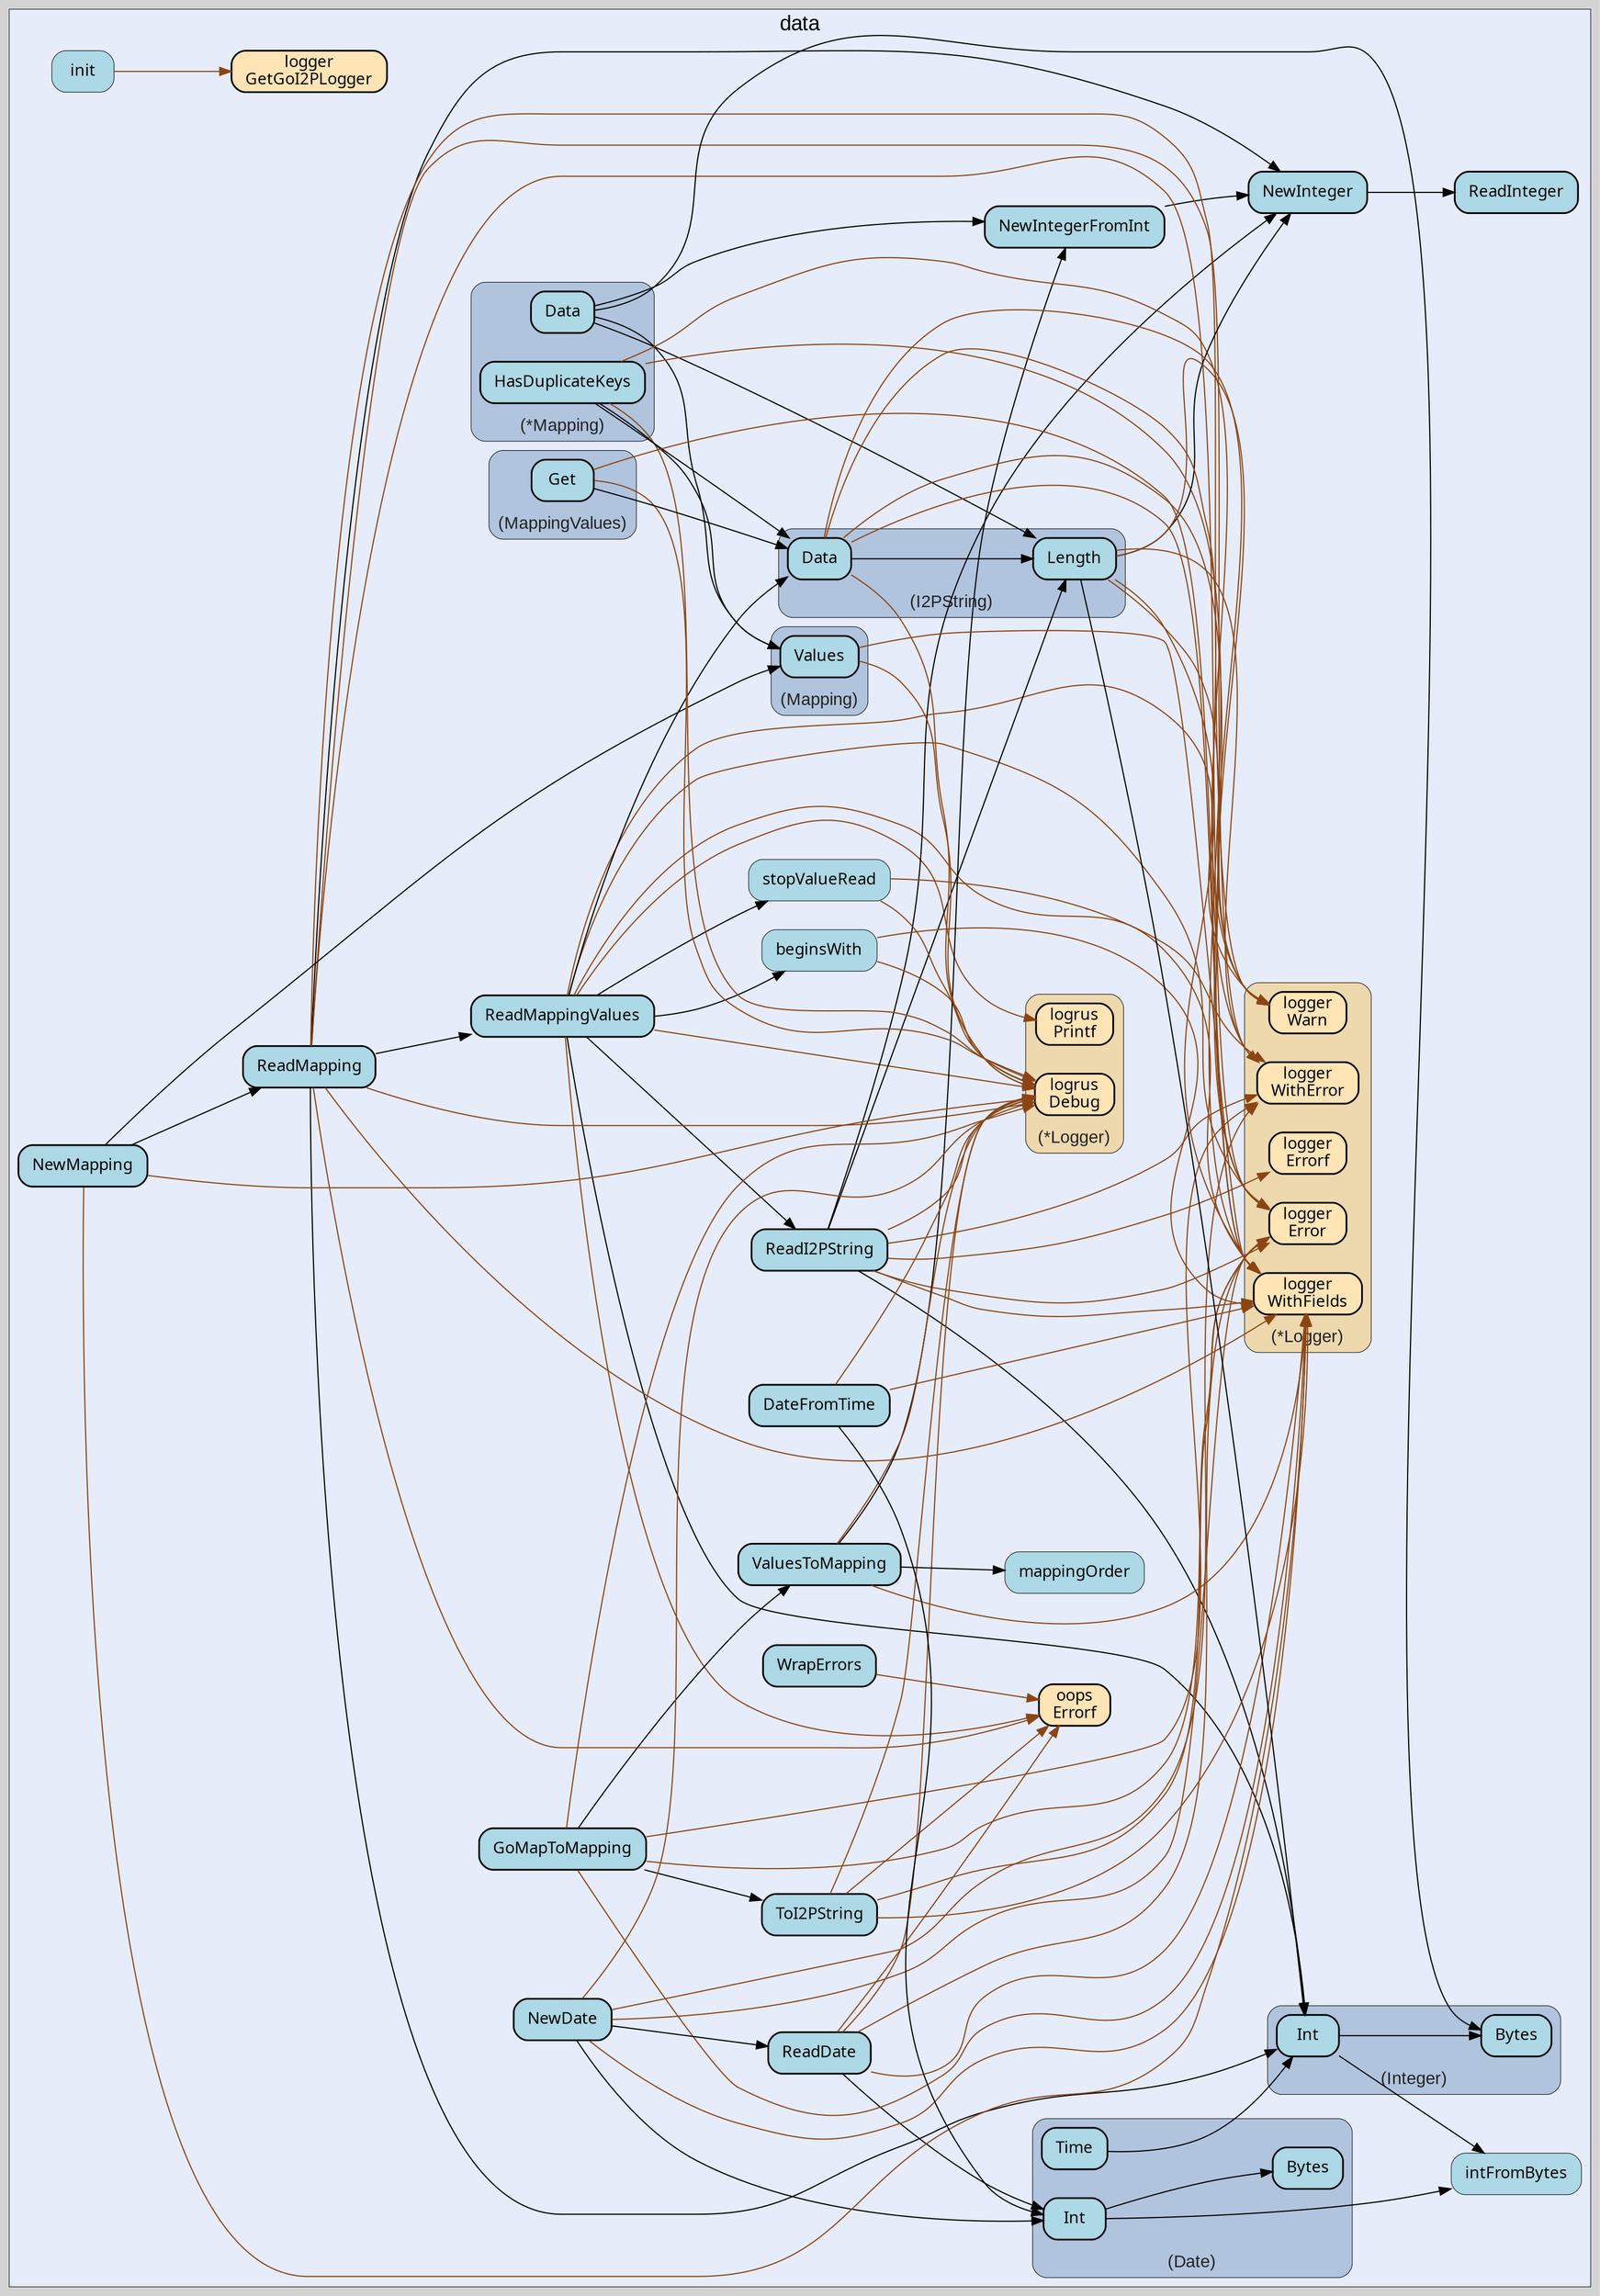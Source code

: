 digraph gocallvis {
    label="";
    labeljust="l";
    fontname="Arial";
    fontsize="14";
    rankdir="LR";
    bgcolor="lightgray";
    style="solid";
    penwidth="0.5";
    pad="0.0";
    nodesep="0.35";

    node [shape="box" style="filled,rounded" fillcolor="honeydew" fontname="Verdana" penwidth="1.0" margin="0.16,0.0"];
    edge [minlen="2"]

    subgraph "cluster_focus" {
        bgcolor="#e6ecfa";
label="data";
labelloc="t";
labeljust="c";
fontsize="18";
        
        "github.com/go-i2p/common/data.NewInteger" [ tooltip="github.com/go-i2p/common/data.NewInteger | defined in integer.go:61\nat integer.go:62: calling [github.com/go-i2p/common/data.ReadInteger]" fillcolor="lightblue" label="NewInteger" penwidth="1.5" ]
        "github.com/go-i2p/common/data.ReadInteger" [ fillcolor="lightblue" label="ReadInteger" penwidth="1.5" tooltip="github.com/go-i2p/common/data.ReadInteger | defined in integer.go:51" ]
        "github.com/go-i2p/common/data.intFromBytes" [ fillcolor="lightblue" label="intFromBytes" penwidth="0.5" tooltip="github.com/go-i2p/common/data.intFromBytes | defined in integer.go:38" ]
        "github.com/go-i2p/common/data.ReadMappingValues" [ label="ReadMappingValues" penwidth="1.5" tooltip="github.com/go-i2p/common/data.ReadMappingValues | defined in mapping_values.go:79\nat mapping_values.go:85: calling [(github.com/go-i2p/common/data.Integer).Int]\nat mapping_values.go:97: calling [(github.com/go-i2p/common/data.Integer).Int]\nat mapping_values.go:92: calling [(*github.com/go-i2p/logger.Logger).Error]\nat mapping_values.go:159: calling [(*github.com/go-i2p/logger.Logger).Error]\nat mapping_values.go:105: calling [(*github.com/go-i2p/logger.Logger).Warn]\nat mapping_values.go:113: calling [(*github.com/go-i2p/logger.Logger).Warn]\nat mapping_values.go:135: calling [(*github.com/go-i2p/logger.Logger).Warn]\nat mapping_values.go:173: calling [(*github.com/go-i2p/logger.Logger).Warn]\nat mapping_values.go:199: calling [(*github.com/go-i2p/logger.Logger).Warn]\nat mapping_values.go:168: calling [github.com/go-i2p/common/data.beginsWith]\nat mapping_values.go:194: calling [github.com/go-i2p/common/data.beginsWith]\nat mapping_values.go:141: calling [github.com/go-i2p/common/data.stopValueRead]\nat mapping_values.go:185: calling [github.com/go-i2p/common/data.stopValueRead]\nat mapping_values.go:139: calling [github.com/go-i2p/common/data.ReadI2PString]\nat mapping_values.go:183: calling [github.com/go-i2p/common/data.ReadI2PString]\nat mapping_values.go:160: calling [(*github.com/sirupsen/logrus.Logger).Printf]\nat mapping_values.go:175: calling [(*github.com/sirupsen/logrus.Logger).Printf]\nat mapping_values.go:83: calling [(*github.com/go-i2p/logger.Logger).WithFields]\nat mapping_values.go:89: calling [(*github.com/go-i2p/logger.Logger).WithFields]\nat mapping_values.go:100: calling [(*github.com/go-i2p/logger.Logger).WithFields]\nat mapping_values.go:108: calling [(*github.com/go-i2p/logger.Logger).WithFields]\nat mapping_values.go:217: calling [(*github.com/go-i2p/logger.Logger).WithFields]\nat mapping_values.go:132: calling [(*github.com/go-i2p/logger.Logger).WithFields]\nat mapping_values.go:155: calling [(*github.com/go-i2p/logger.Logger).WithFields]\nat mapping_values.go:169: calling [(*github.com/go-i2p/logger.Logger).WithFields]\nat mapping_values.go:195: calling [(*github.com/go-i2p/logger.Logger).WithFields]\nat mapping_values.go:86: calling [(*github.com/sirupsen/logrus.Logger).Debug]\nat mapping_values.go:221: calling [(*github.com/sirupsen/logrus.Logger).Debug]\nat mapping_values.go:93: calling [github.com/samber/oops.Errorf]\nat mapping_values.go:106: calling [github.com/samber/oops.Errorf]\nat mapping_values.go:114: calling [github.com/samber/oops.Errorf]\nat mapping_values.go:161: calling [github.com/samber/oops.Errorf]\nat mapping_values.go:174: calling [github.com/samber/oops.Errorf]\nat mapping_values.go:200: calling [github.com/samber/oops.Errorf]\nat mapping_values.go:151: calling [(github.com/go-i2p/common/data.I2PString).Data]" fillcolor="lightblue" ]
        "github.com/samber/oops.Errorf" [ tooltip="github.com/samber/oops.Errorf | defined in oops.go:34" fillcolor="moccasin" label="oops\nErrorf" penwidth="1.5" ]
        "github.com/go-i2p/common/data.ReadI2PString" [ fillcolor="lightblue" label="ReadI2PString" penwidth="1.5" tooltip="github.com/go-i2p/common/data.ReadI2PString | defined in string.go:146\nat string.go:160: calling [(github.com/go-i2p/common/data.Integer).Int]\nat string.go:162: calling [(*github.com/go-i2p/logger.Logger).Errorf]\nat string.go:154: calling [(*github.com/sirupsen/logrus.Logger).Debug]\nat string.go:181: calling [(*github.com/sirupsen/logrus.Logger).Debug]\nat string.go:149: calling [(*github.com/go-i2p/logger.Logger).WithError]\nat string.go:157: calling [(*github.com/go-i2p/logger.Logger).WithError]\nat string.go:164: calling [(*github.com/go-i2p/logger.Logger).WithError]\nat string.go:149: calling [(*github.com/go-i2p/logger.Logger).Error]\nat string.go:157: calling [(*github.com/go-i2p/logger.Logger).Error]\nat string.go:164: calling [(*github.com/go-i2p/logger.Logger).Error]\nat string.go:175: calling [(*github.com/go-i2p/logger.Logger).Error]\nat string.go:155: calling [github.com/go-i2p/common/data.NewInteger]\nat string.go:152: calling [(*github.com/go-i2p/logger.Logger).WithFields]\nat string.go:172: calling [(*github.com/go-i2p/logger.Logger).WithFields]\nat string.go:178: calling [(*github.com/go-i2p/logger.Logger).WithFields]\nat string.go:169: calling [(github.com/go-i2p/common/data.I2PString).Length]" ]
        "github.com/go-i2p/common/data.stopValueRead" [ fillcolor="lightblue" label="stopValueRead" penwidth="0.5" tooltip="github.com/go-i2p/common/data.stopValueRead | defined in mapping.go:131\nat mapping.go:134: calling [(*github.com/sirupsen/logrus.Logger).Debug]\nat mapping.go:134: calling [(*github.com/go-i2p/logger.Logger).WithError]" ]
        "github.com/go-i2p/common/data.beginsWith" [ fillcolor="lightblue" label="beginsWith" penwidth="0.5" tooltip="github.com/go-i2p/common/data.beginsWith | defined in mapping.go:140\nat mapping.go:146: calling [(*github.com/go-i2p/logger.Logger).WithFields]\nat mapping.go:150: calling [(*github.com/sirupsen/logrus.Logger).Debug]" ]
        "github.com/go-i2p/common/data.ReadDate" [ fillcolor="lightblue" label="ReadDate" penwidth="1.5" tooltip="github.com/go-i2p/common/data.ReadDate | defined in date.go:55\nat date.go:59: calling [(*github.com/go-i2p/logger.Logger).Error]\nat date.go:68: calling [(*github.com/sirupsen/logrus.Logger).Debug]\nat date.go:66: calling [(github.com/go-i2p/common/data.Date).Int]\nat date.go:57: calling [(*github.com/go-i2p/logger.Logger).WithFields]\nat date.go:65: calling [(*github.com/go-i2p/logger.Logger).WithFields]\nat date.go:60: calling [github.com/samber/oops.Errorf]" ]
        "github.com/go-i2p/common/data.ToI2PString" [ tooltip="github.com/go-i2p/common/data.ToI2PString | defined in string.go:114\nat string.go:126: calling [github.com/samber/oops.Errorf]\nat string.go:117: calling [(*github.com/sirupsen/logrus.Logger).Debug]\nat string.go:134: calling [(*github.com/sirupsen/logrus.Logger).Debug]\nat string.go:125: calling [(*github.com/go-i2p/logger.Logger).Error]\nat string.go:115: calling [(*github.com/go-i2p/logger.Logger).WithFields]\nat string.go:120: calling [(*github.com/go-i2p/logger.Logger).WithFields]\nat string.go:132: calling [(*github.com/go-i2p/logger.Logger).WithFields]" fillcolor="lightblue" label="ToI2PString" penwidth="1.5" ]
        "github.com/go-i2p/common/data.NewIntegerFromInt" [ fillcolor="lightblue" label="NewIntegerFromInt" penwidth="1.5" tooltip="github.com/go-i2p/common/data.NewIntegerFromInt | defined in integer.go:68\nat integer.go:75: calling [github.com/go-i2p/common/data.NewInteger]" ]
        "github.com/go-i2p/common/data.ReadMapping" [ fillcolor="lightblue" label="ReadMapping" penwidth="1.5" tooltip="github.com/go-i2p/common/data.ReadMapping | defined in mapping.go:157\nat mapping.go:172: calling [(*github.com/go-i2p/logger.Logger).WithError]\nat mapping.go:172: calling [(*github.com/go-i2p/logger.Logger).Error]\nat mapping.go:218: calling [(*github.com/go-i2p/logger.Logger).Error]\nat mapping.go:165: calling [(*github.com/go-i2p/logger.Logger).Warn]\nat mapping.go:177: calling [(*github.com/go-i2p/logger.Logger).Warn]\nat mapping.go:185: calling [(*github.com/go-i2p/logger.Logger).Warn]\nat mapping.go:210: calling [(*github.com/go-i2p/logger.Logger).Warn]\nat mapping.go:166: calling [github.com/samber/oops.Errorf]\nat mapping.go:186: calling [github.com/samber/oops.Errorf]\nat mapping.go:211: calling [github.com/samber/oops.Errorf]\nat mapping.go:219: calling [github.com/samber/oops.Errorf]\nat mapping.go:176: calling [(github.com/go-i2p/common/data.Integer).Int]\nat mapping.go:181: calling [(github.com/go-i2p/common/data.Integer).Int]\nat mapping.go:183: calling [(github.com/go-i2p/common/data.Integer).Int]\nat mapping.go:200: calling [(github.com/go-i2p/common/data.Integer).Int]\nat mapping.go:201: calling [(github.com/go-i2p/common/data.Integer).Int]\nat mapping.go:216: calling [(github.com/go-i2p/common/data.Integer).Int]\nat mapping.go:235: calling [(github.com/go-i2p/common/data.Integer).Int]\nat mapping.go:193: calling [github.com/go-i2p/common/data.ReadMappingValues]\nat mapping.go:203: calling [github.com/go-i2p/common/data.ReadMappingValues]\nat mapping.go:158: calling [(*github.com/go-i2p/logger.Logger).WithFields]\nat mapping.go:162: calling [(*github.com/go-i2p/logger.Logger).WithFields]\nat mapping.go:182: calling [(*github.com/go-i2p/logger.Logger).WithFields]\nat mapping.go:207: calling [(*github.com/go-i2p/logger.Logger).WithFields]\nat mapping.go:215: calling [(*github.com/go-i2p/logger.Logger).WithFields]\nat mapping.go:234: calling [(*github.com/go-i2p/logger.Logger).WithFields]\nat mapping.go:160: calling [(*github.com/sirupsen/logrus.Logger).Debug]\nat mapping.go:239: calling [(*github.com/sirupsen/logrus.Logger).Debug]\nat mapping.go:170: calling [github.com/go-i2p/common/data.NewInteger]" ]
        "github.com/go-i2p/common/data.GoMapToMapping" [ fillcolor="lightblue" label="GoMapToMapping" penwidth="1.5" tooltip="github.com/go-i2p/common/data.GoMapToMapping | defined in mapping.go:99\nat mapping.go:100: calling [(*github.com/go-i2p/logger.Logger).WithFields]\nat mapping.go:123: calling [(*github.com/go-i2p/logger.Logger).WithFields]\nat mapping.go:107: calling [(*github.com/go-i2p/logger.Logger).Error]\nat mapping.go:113: calling [(*github.com/go-i2p/logger.Logger).Error]\nat mapping.go:122: calling [github.com/go-i2p/common/data.ValuesToMapping]\nat mapping.go:102: calling [(*github.com/sirupsen/logrus.Logger).Debug]\nat mapping.go:125: calling [(*github.com/sirupsen/logrus.Logger).Debug]\nat mapping.go:107: calling [(*github.com/go-i2p/logger.Logger).WithError]\nat mapping.go:113: calling [(*github.com/go-i2p/logger.Logger).WithError]\nat mapping.go:105: calling [github.com/go-i2p/common/data.ToI2PString]\nat mapping.go:111: calling [github.com/go-i2p/common/data.ToI2PString]" ]
        "github.com/go-i2p/common/data.ValuesToMapping" [ fillcolor="lightblue" label="ValuesToMapping" penwidth="1.5" tooltip="github.com/go-i2p/common/data.ValuesToMapping | defined in mapping_values.go:36\nat mapping_values.go:42: calling [(*github.com/go-i2p/logger.Logger).WithFields]\nat mapping_values.go:52: calling [(*github.com/go-i2p/logger.Logger).WithFields]\nat mapping_values.go:44: calling [(*github.com/sirupsen/logrus.Logger).Debug]\nat mapping_values.go:54: calling [(*github.com/sirupsen/logrus.Logger).Debug]\nat mapping_values.go:56: calling [github.com/go-i2p/common/data.NewIntegerFromInt]\nat mapping_values.go:37: calling [github.com/go-i2p/common/data.mappingOrder]" ]
        "github.com/go-i2p/common/data.mappingOrder" [ fillcolor="lightblue" label="mappingOrder" penwidth="0.5" tooltip="github.com/go-i2p/common/data.mappingOrder | defined in mapping_values.go:67" ]
        "github.com/go-i2p/common/data.NewDate" [ fillcolor="lightblue" label="NewDate" penwidth="1.5" tooltip="github.com/go-i2p/common/data.NewDate | defined in date.go:74\nat date.go:77: calling [(*github.com/go-i2p/logger.Logger).Error]\nat date.go:83: calling [(github.com/go-i2p/common/data.Date).Int]\nat date.go:82: calling [(*github.com/go-i2p/logger.Logger).WithFields]\nat date.go:85: calling [(*github.com/sirupsen/logrus.Logger).Debug]\nat date.go:77: calling [(*github.com/go-i2p/logger.Logger).WithError]\nat date.go:75: calling [github.com/go-i2p/common/data.ReadDate]" ]
        "github.com/go-i2p/common/data.init" [ fillcolor="lightblue" label="init" penwidth="0.5" tooltip="github.com/go-i2p/common/data.init | defined in .:0\nat date.go:12: calling [github.com/go-i2p/logger.GetGoI2PLogger]" ]
        "github.com/go-i2p/logger.GetGoI2PLogger" [ tooltip="github.com/go-i2p/logger.GetGoI2PLogger | defined in log.go:120" fillcolor="moccasin" label="logger\nGetGoI2PLogger" penwidth="1.5" ]
        "github.com/go-i2p/common/data.WrapErrors" [ penwidth="1.5" tooltip="github.com/go-i2p/common/data.WrapErrors | defined in errors.go:18\nat errors.go:21: calling [github.com/samber/oops.Errorf]" fillcolor="lightblue" label="WrapErrors" ]
        "github.com/go-i2p/common/data.NewMapping" [ fillcolor="lightblue" label="NewMapping" penwidth="1.5" tooltip="github.com/go-i2p/common/data.NewMapping | defined in mapping.go:246\nat mapping.go:249: calling [(*github.com/sirupsen/logrus.Logger).Debug]\nat mapping.go:258: calling [(*github.com/sirupsen/logrus.Logger).Debug]\nat mapping.go:251: calling [github.com/go-i2p/common/data.ReadMapping]\nat mapping.go:247: calling [(*github.com/go-i2p/logger.Logger).WithFields]\nat mapping.go:254: calling [(*github.com/go-i2p/logger.Logger).WithFields]\nat mapping.go:255: calling [(github.com/go-i2p/common/data.Mapping).Values]" ]
        "github.com/go-i2p/common/data.DateFromTime" [ fillcolor="lightblue" label="DateFromTime" penwidth="1.5" tooltip="github.com/go-i2p/common/data.DateFromTime | defined in date.go:90\nat date.go:103: calling [(*github.com/go-i2p/logger.Logger).WithFields]\nat date.go:104: calling [(github.com/go-i2p/common/data.Date).Int]\nat date.go:106: calling [(*github.com/sirupsen/logrus.Logger).Debug]" ]
        
        subgraph "cluster_*github.com/go-i2p/common/data.Mapping" {
        fillcolor="lightsteelblue";
tooltip="type: *github.com/go-i2p/common/data.Mapping";
penwidth="0.5";
fontsize="15";
labelloc="b";
style="rounded,filled";
label="(*Mapping)";
fontcolor="#222222";
        
        "(*github.com/go-i2p/common/data.Mapping).Data" [ fillcolor="lightblue" label="Data" penwidth="1.5" tooltip="(*github.com/go-i2p/common/data.Mapping).Data | defined in mapping.go:60\nat mapping.go:65: calling [github.com/go-i2p/common/data.NewIntegerFromInt]\nat mapping.go:70: calling [github.com/go-i2p/common/data.NewIntegerFromInt]\nat mapping.go:64: calling [(github.com/go-i2p/common/data.I2PString).Length]\nat mapping.go:69: calling [(github.com/go-i2p/common/data.I2PString).Length]\nat mapping.go:63: calling [(github.com/go-i2p/common/data.Mapping).Values]\nat mapping.go:62: calling [(github.com/go-i2p/common/data.Integer).Bytes]\nat mapping.go:66: calling [(github.com/go-i2p/common/data.Integer).Bytes]\nat mapping.go:71: calling [(github.com/go-i2p/common/data.Integer).Bytes]" ]
        "(*github.com/go-i2p/common/data.Mapping).HasDuplicateKeys" [ fillcolor="lightblue" label="HasDuplicateKeys" penwidth="1.5" tooltip="(*github.com/go-i2p/common/data.Mapping).HasDuplicateKeys | defined in mapping.go:79\nat mapping.go:84: calling [(github.com/go-i2p/common/data.I2PString).Data]\nat mapping.go:86: calling [(*github.com/go-i2p/logger.Logger).WithFields]\nat mapping.go:80: calling [(*github.com/sirupsen/logrus.Logger).Debug]\nat mapping.go:94: calling [(*github.com/sirupsen/logrus.Logger).Debug]\nat mapping.go:88: calling [(*github.com/go-i2p/logger.Logger).Warn]\nat mapping.go:82: calling [(github.com/go-i2p/common/data.Mapping).Values]" ]
        
    }

        subgraph "cluster_*github.com/go-i2p/logger.Logger" {
        labelloc="b";
style="rounded,filled";
fillcolor="wheat2";
label="(*Logger)";
tooltip="type: *github.com/go-i2p/logger.Logger";
penwidth="0.5";
fontsize="15";
fontcolor="#222222";
        
        "(*github.com/go-i2p/logger.Logger).WithFields" [ fillcolor="moccasin" label="logger\nWithFields" penwidth="1.5" tooltip="(*github.com/go-i2p/logger.Logger).WithFields | defined in log.go:60" ]
        "(*github.com/go-i2p/logger.Logger).Error" [ tooltip="(*github.com/go-i2p/logger.Logger).Error | defined in log.go:42" fillcolor="moccasin" label="logger\nError" penwidth="1.5" ]
        "(*github.com/go-i2p/logger.Logger).WithError" [ fillcolor="moccasin" label="logger\nWithError" penwidth="1.5" tooltip="(*github.com/go-i2p/logger.Logger).WithError | defined in log.go:66" ]
        "(*github.com/go-i2p/logger.Logger).Warn" [ label="logger\nWarn" penwidth="1.5" tooltip="(*github.com/go-i2p/logger.Logger).Warn | defined in log.go:30" fillcolor="moccasin" ]
        "(*github.com/go-i2p/logger.Logger).Errorf" [ fillcolor="moccasin" label="logger\nErrorf" penwidth="1.5" tooltip="(*github.com/go-i2p/logger.Logger).Errorf | defined in log.go:48" ]
        
    }

        subgraph "cluster_*github.com/sirupsen/logrus.Logger" {
        fontsize="15";
fontcolor="#222222";
labelloc="b";
style="rounded,filled";
fillcolor="wheat2";
label="(*Logger)";
tooltip="type: *github.com/sirupsen/logrus.Logger";
penwidth="0.5";
        
        "(*github.com/sirupsen/logrus.Logger).Debug" [ fillcolor="moccasin" label="logrus\nDebug" penwidth="1.5" tooltip="(*github.com/sirupsen/logrus.Logger).Debug | defined in logger.go:221" ]
        "(*github.com/sirupsen/logrus.Logger).Printf" [ label="logrus\nPrintf" penwidth="1.5" tooltip="(*github.com/sirupsen/logrus.Logger).Printf | defined in logger.go:171" fillcolor="moccasin" ]
        
    }

        subgraph "cluster_github.com/go-i2p/common/data.Date" {
        fontcolor="#222222";
labelloc="b";
style="rounded,filled";
fillcolor="lightsteelblue";
label="(Date)";
tooltip="type: github.com/go-i2p/common/data.Date";
fontsize="15";
penwidth="0.5";
        
        "(github.com/go-i2p/common/data.Date).Int" [ fillcolor="lightblue" label="Int" penwidth="1.5" tooltip="(github.com/go-i2p/common/data.Date).Int | defined in date.go:40\nat date.go:41: calling [(github.com/go-i2p/common/data.Date).Bytes]\nat date.go:41: calling [github.com/go-i2p/common/data.intFromBytes]" ]
        "(github.com/go-i2p/common/data.Date).Bytes" [ fillcolor="lightblue" label="Bytes" penwidth="1.5" tooltip="(github.com/go-i2p/common/data.Date).Bytes | defined in date.go:35" ]
        "(github.com/go-i2p/common/data.Date).Time" [ label="Time" penwidth="1.5" tooltip="(github.com/go-i2p/common/data.Date).Time | defined in date.go:47\nat date.go:49: calling [(github.com/go-i2p/common/data.Integer).Int]" fillcolor="lightblue" ]
        
    }

        subgraph "cluster_github.com/go-i2p/common/data.I2PString" {
        penwidth="0.5";
label="(I2PString)";
fontsize="15";
fontcolor="#222222";
labelloc="b";
style="rounded,filled";
fillcolor="lightsteelblue";
tooltip="type: github.com/go-i2p/common/data.I2PString";
        
        "(github.com/go-i2p/common/data.I2PString).Length" [ fillcolor="lightblue" label="Length" penwidth="1.5" tooltip="(github.com/go-i2p/common/data.I2PString).Length | defined in string.go:31\nat string.go:36: calling [(*github.com/go-i2p/logger.Logger).Error]\nat string.go:42: calling [(*github.com/go-i2p/logger.Logger).Error]\nat string.go:33: calling [(*github.com/go-i2p/logger.Logger).WithFields]\nat string.go:49: calling [(*github.com/go-i2p/logger.Logger).WithFields]\nat string.go:59: calling [(*github.com/go-i2p/logger.Logger).WithFields]\nat string.go:42: calling [(*github.com/go-i2p/logger.Logger).WithError]\nat string.go:40: calling [github.com/go-i2p/common/data.NewInteger]\nat string.go:54: calling [(*github.com/go-i2p/logger.Logger).Warn]\nat string.go:64: calling [(*github.com/go-i2p/logger.Logger).Warn]\nat string.go:43: calling [(github.com/go-i2p/common/data.Integer).Int]\nat string.go:45: calling [(github.com/go-i2p/common/data.Integer).Int]" ]
        "(github.com/go-i2p/common/data.I2PString).Data" [ label="Data" penwidth="1.5" tooltip="(github.com/go-i2p/common/data.I2PString).Data | defined in string.go:73\nat string.go:97: calling [(*github.com/go-i2p/logger.Logger).Error]\nat string.go:106: calling [(*github.com/go-i2p/logger.Logger).WithFields]\nat string.go:78: calling [(*github.com/go-i2p/logger.Logger).WithError]\nat string.go:81: calling [(*github.com/go-i2p/logger.Logger).WithError]\nat string.go:92: calling [(*github.com/go-i2p/logger.Logger).WithError]\nat string.go:97: calling [(*github.com/go-i2p/logger.Logger).WithError]\nat string.go:102: calling [(*github.com/sirupsen/logrus.Logger).Debug]\nat string.go:108: calling [(*github.com/sirupsen/logrus.Logger).Debug]\nat string.go:74: calling [(github.com/go-i2p/common/data.I2PString).Length]\nat string.go:78: calling [(*github.com/go-i2p/logger.Logger).Warn]\nat string.go:81: calling [(*github.com/go-i2p/logger.Logger).Warn]\nat string.go:92: calling [(*github.com/go-i2p/logger.Logger).Warn]" fillcolor="lightblue" ]
        
    }

        subgraph "cluster_github.com/go-i2p/common/data.Integer" {
        penwidth="0.5";
fontsize="15";
style="rounded,filled";
tooltip="type: github.com/go-i2p/common/data.Integer";
fontcolor="#222222";
labelloc="b";
fillcolor="lightsteelblue";
label="(Integer)";
        
        "(github.com/go-i2p/common/data.Integer).Int" [ fillcolor="lightblue" label="Int" penwidth="1.5" tooltip="(github.com/go-i2p/common/data.Integer).Int | defined in integer.go:32\nat integer.go:33: calling [(github.com/go-i2p/common/data.Integer).Bytes]\nat integer.go:33: calling [github.com/go-i2p/common/data.intFromBytes]" ]
        "(github.com/go-i2p/common/data.Integer).Bytes" [ fillcolor="lightblue" label="Bytes" penwidth="1.5" tooltip="(github.com/go-i2p/common/data.Integer).Bytes | defined in integer.go:27" ]
        
    }

        subgraph "cluster_github.com/go-i2p/common/data.Mapping" {
        penwidth="0.5";
fontsize="15";
fontcolor="#222222";
label="(Mapping)";
tooltip="type: github.com/go-i2p/common/data.Mapping";
labelloc="b";
style="rounded,filled";
fillcolor="lightsteelblue";
        
        "(github.com/go-i2p/common/data.Mapping).Values" [ fillcolor="lightblue" label="Values" penwidth="1.5" tooltip="(github.com/go-i2p/common/data.Mapping).Values | defined in mapping.go:48\nat mapping.go:50: calling [(*github.com/sirupsen/logrus.Logger).Debug]\nat mapping.go:55: calling [(*github.com/sirupsen/logrus.Logger).Debug]\nat mapping.go:53: calling [(*github.com/go-i2p/logger.Logger).WithFields]" ]
        
    }

        subgraph "cluster_github.com/go-i2p/common/data.MappingValues" {
        penwidth="0.5";
fontsize="15";
fontcolor="#222222";
labelloc="b";
style="rounded,filled";
fillcolor="lightsteelblue";
label="(MappingValues)";
tooltip="type: github.com/go-i2p/common/data.MappingValues";
        
        "(github.com/go-i2p/common/data.MappingValues).Get" [ fillcolor="lightblue" label="Get" penwidth="1.5" tooltip="(github.com/go-i2p/common/data.MappingValues).Get | defined in mapping_values.go:13\nat mapping_values.go:15: calling [(*github.com/go-i2p/logger.Logger).WithFields]\nat mapping_values.go:28: calling [(*github.com/go-i2p/logger.Logger).WithFields]\nat mapping_values.go:21: calling [(*github.com/go-i2p/logger.Logger).WithFields]\nat mapping_values.go:14: calling [(github.com/go-i2p/common/data.I2PString).Data]\nat mapping_values.go:19: calling [(github.com/go-i2p/common/data.I2PString).Data]\nat mapping_values.go:17: calling [(*github.com/sirupsen/logrus.Logger).Debug]\nat mapping_values.go:30: calling [(*github.com/sirupsen/logrus.Logger).Debug]\nat mapping_values.go:24: calling [(*github.com/sirupsen/logrus.Logger).Debug]" ]
        
    }

    }

    "github.com/go-i2p/common/data.ReadI2PString" -> "(github.com/go-i2p/common/data.Integer).Int" [ tooltip="at string.go:160: calling [(github.com/go-i2p/common/data.Integer).Int]" ]
    "github.com/go-i2p/common/data.ReadDate" -> "(*github.com/go-i2p/logger.Logger).Error" [ color="saddlebrown" tooltip="at date.go:59: calling [(*github.com/go-i2p/logger.Logger).Error]" ]
    "(github.com/go-i2p/common/data.Date).Int" -> "(github.com/go-i2p/common/data.Date).Bytes" [ tooltip="at date.go:41: calling [(github.com/go-i2p/common/data.Date).Bytes]" ]
    "(github.com/go-i2p/common/data.I2PString).Length" -> "(*github.com/go-i2p/logger.Logger).Error" [ color="saddlebrown" tooltip="at string.go:36: calling [(*github.com/go-i2p/logger.Logger).Error]\nat string.go:42: calling [(*github.com/go-i2p/logger.Logger).Error]" ]
    "github.com/go-i2p/common/data.ReadMappingValues" -> "(github.com/go-i2p/common/data.Integer).Int" [ tooltip="at mapping_values.go:85: calling [(github.com/go-i2p/common/data.Integer).Int]\nat mapping_values.go:97: calling [(github.com/go-i2p/common/data.Integer).Int]" ]
    "github.com/go-i2p/common/data.ReadMappingValues" -> "(*github.com/go-i2p/logger.Logger).Error" [ color="saddlebrown" tooltip="at mapping_values.go:92: calling [(*github.com/go-i2p/logger.Logger).Error]\nat mapping_values.go:159: calling [(*github.com/go-i2p/logger.Logger).Error]" ]
    "github.com/go-i2p/common/data.ReadMappingValues" -> "(*github.com/go-i2p/logger.Logger).Warn" [ color="saddlebrown" tooltip="at mapping_values.go:105: calling [(*github.com/go-i2p/logger.Logger).Warn]\nat mapping_values.go:113: calling [(*github.com/go-i2p/logger.Logger).Warn]\nat mapping_values.go:135: calling [(*github.com/go-i2p/logger.Logger).Warn]\nat mapping_values.go:173: calling [(*github.com/go-i2p/logger.Logger).Warn]\nat mapping_values.go:199: calling [(*github.com/go-i2p/logger.Logger).Warn]" ]
    "github.com/go-i2p/common/data.ReadDate" -> "(*github.com/sirupsen/logrus.Logger).Debug" [ tooltip="at date.go:68: calling [(*github.com/sirupsen/logrus.Logger).Debug]" color="saddlebrown" ]
    "(*github.com/go-i2p/common/data.Mapping).Data" -> "github.com/go-i2p/common/data.NewIntegerFromInt" [ tooltip="at mapping.go:65: calling [github.com/go-i2p/common/data.NewIntegerFromInt]\nat mapping.go:70: calling [github.com/go-i2p/common/data.NewIntegerFromInt]" ]
    "github.com/go-i2p/common/data.ReadMapping" -> "(*github.com/go-i2p/logger.Logger).WithError" [ color="saddlebrown" tooltip="at mapping.go:172: calling [(*github.com/go-i2p/logger.Logger).WithError]" ]
    "(*github.com/go-i2p/common/data.Mapping).HasDuplicateKeys" -> "(github.com/go-i2p/common/data.I2PString).Data" [ tooltip="at mapping.go:84: calling [(github.com/go-i2p/common/data.I2PString).Data]" ]
    "github.com/go-i2p/common/data.ReadMappingValues" -> "github.com/go-i2p/common/data.beginsWith" [ tooltip="at mapping_values.go:168: calling [github.com/go-i2p/common/data.beginsWith]\nat mapping_values.go:194: calling [github.com/go-i2p/common/data.beginsWith]" ]
    "(github.com/go-i2p/common/data.MappingValues).Get" -> "(*github.com/go-i2p/logger.Logger).WithFields" [ color="saddlebrown" tooltip="at mapping_values.go:15: calling [(*github.com/go-i2p/logger.Logger).WithFields]\nat mapping_values.go:28: calling [(*github.com/go-i2p/logger.Logger).WithFields]\nat mapping_values.go:21: calling [(*github.com/go-i2p/logger.Logger).WithFields]" ]
    "github.com/go-i2p/common/data.NewIntegerFromInt" -> "github.com/go-i2p/common/data.NewInteger" [ tooltip="at integer.go:75: calling [github.com/go-i2p/common/data.NewInteger]" ]
    "github.com/go-i2p/common/data.GoMapToMapping" -> "(*github.com/go-i2p/logger.Logger).WithFields" [ color="saddlebrown" tooltip="at mapping.go:100: calling [(*github.com/go-i2p/logger.Logger).WithFields]\nat mapping.go:123: calling [(*github.com/go-i2p/logger.Logger).WithFields]" ]
    "github.com/go-i2p/common/data.GoMapToMapping" -> "(*github.com/go-i2p/logger.Logger).Error" [ color="saddlebrown" tooltip="at mapping.go:107: calling [(*github.com/go-i2p/logger.Logger).Error]\nat mapping.go:113: calling [(*github.com/go-i2p/logger.Logger).Error]" ]
    "github.com/go-i2p/common/data.NewMapping" -> "(*github.com/sirupsen/logrus.Logger).Debug" [ color="saddlebrown" tooltip="at mapping.go:249: calling [(*github.com/sirupsen/logrus.Logger).Debug]\nat mapping.go:258: calling [(*github.com/sirupsen/logrus.Logger).Debug]" ]
    "github.com/go-i2p/common/data.ReadMappingValues" -> "github.com/go-i2p/common/data.stopValueRead" [ tooltip="at mapping_values.go:141: calling [github.com/go-i2p/common/data.stopValueRead]\nat mapping_values.go:185: calling [github.com/go-i2p/common/data.stopValueRead]" ]
    "github.com/go-i2p/common/data.ValuesToMapping" -> "(*github.com/go-i2p/logger.Logger).WithFields" [ color="saddlebrown" tooltip="at mapping_values.go:42: calling [(*github.com/go-i2p/logger.Logger).WithFields]\nat mapping_values.go:52: calling [(*github.com/go-i2p/logger.Logger).WithFields]" ]
    "github.com/go-i2p/common/data.NewDate" -> "(*github.com/go-i2p/logger.Logger).Error" [ color="saddlebrown" tooltip="at date.go:77: calling [(*github.com/go-i2p/logger.Logger).Error]" ]
    "github.com/go-i2p/common/data.NewDate" -> "(github.com/go-i2p/common/data.Date).Int" [ tooltip="at date.go:83: calling [(github.com/go-i2p/common/data.Date).Int]" ]
    "(*github.com/go-i2p/common/data.Mapping).HasDuplicateKeys" -> "(*github.com/go-i2p/logger.Logger).WithFields" [ color="saddlebrown" tooltip="at mapping.go:86: calling [(*github.com/go-i2p/logger.Logger).WithFields]" ]
    "github.com/go-i2p/common/data.init" -> "github.com/go-i2p/logger.GetGoI2PLogger" [ tooltip="at date.go:12: calling [github.com/go-i2p/logger.GetGoI2PLogger]" color="saddlebrown" ]
    "github.com/go-i2p/common/data.WrapErrors" -> "github.com/samber/oops.Errorf" [ color="saddlebrown" tooltip="at errors.go:21: calling [github.com/samber/oops.Errorf]" ]
    "github.com/go-i2p/common/data.ToI2PString" -> "github.com/samber/oops.Errorf" [ color="saddlebrown" tooltip="at string.go:126: calling [github.com/samber/oops.Errorf]" ]
    "github.com/go-i2p/common/data.stopValueRead" -> "(*github.com/sirupsen/logrus.Logger).Debug" [ color="saddlebrown" tooltip="at mapping.go:134: calling [(*github.com/sirupsen/logrus.Logger).Debug]" ]
    "(github.com/go-i2p/common/data.I2PString).Length" -> "(*github.com/go-i2p/logger.Logger).WithFields" [ color="saddlebrown" tooltip="at string.go:33: calling [(*github.com/go-i2p/logger.Logger).WithFields]\nat string.go:49: calling [(*github.com/go-i2p/logger.Logger).WithFields]\nat string.go:59: calling [(*github.com/go-i2p/logger.Logger).WithFields]" ]
    "(github.com/go-i2p/common/data.I2PString).Length" -> "(*github.com/go-i2p/logger.Logger).WithError" [ color="saddlebrown" tooltip="at string.go:42: calling [(*github.com/go-i2p/logger.Logger).WithError]" ]
    "github.com/go-i2p/common/data.ReadMappingValues" -> "github.com/go-i2p/common/data.ReadI2PString" [ tooltip="at mapping_values.go:139: calling [github.com/go-i2p/common/data.ReadI2PString]\nat mapping_values.go:183: calling [github.com/go-i2p/common/data.ReadI2PString]" ]
    "github.com/go-i2p/common/data.beginsWith" -> "(*github.com/go-i2p/logger.Logger).WithFields" [ color="saddlebrown" tooltip="at mapping.go:146: calling [(*github.com/go-i2p/logger.Logger).WithFields]" ]
    "github.com/go-i2p/common/data.ReadMapping" -> "(*github.com/go-i2p/logger.Logger).Error" [ color="saddlebrown" tooltip="at mapping.go:172: calling [(*github.com/go-i2p/logger.Logger).Error]\nat mapping.go:218: calling [(*github.com/go-i2p/logger.Logger).Error]" ]
    "(github.com/go-i2p/common/data.Date).Time" -> "(github.com/go-i2p/common/data.Integer).Int" [ tooltip="at date.go:49: calling [(github.com/go-i2p/common/data.Integer).Int]" ]
    "github.com/go-i2p/common/data.ToI2PString" -> "(*github.com/sirupsen/logrus.Logger).Debug" [ color="saddlebrown" tooltip="at string.go:117: calling [(*github.com/sirupsen/logrus.Logger).Debug]\nat string.go:134: calling [(*github.com/sirupsen/logrus.Logger).Debug]" ]
    "(github.com/go-i2p/common/data.I2PString).Length" -> "github.com/go-i2p/common/data.NewInteger" [ tooltip="at string.go:40: calling [github.com/go-i2p/common/data.NewInteger]" ]
    "(github.com/go-i2p/common/data.I2PString).Length" -> "(*github.com/go-i2p/logger.Logger).Warn" [ color="saddlebrown" tooltip="at string.go:54: calling [(*github.com/go-i2p/logger.Logger).Warn]\nat string.go:64: calling [(*github.com/go-i2p/logger.Logger).Warn]" ]
    "github.com/go-i2p/common/data.ReadI2PString" -> "(*github.com/go-i2p/logger.Logger).Errorf" [ color="saddlebrown" tooltip="at string.go:162: calling [(*github.com/go-i2p/logger.Logger).Errorf]" ]
    "(github.com/go-i2p/common/data.I2PString).Data" -> "(*github.com/go-i2p/logger.Logger).Error" [ color="saddlebrown" tooltip="at string.go:97: calling [(*github.com/go-i2p/logger.Logger).Error]" ]
    "github.com/go-i2p/common/data.ValuesToMapping" -> "(*github.com/sirupsen/logrus.Logger).Debug" [ color="saddlebrown" tooltip="at mapping_values.go:44: calling [(*github.com/sirupsen/logrus.Logger).Debug]\nat mapping_values.go:54: calling [(*github.com/sirupsen/logrus.Logger).Debug]" ]
    "github.com/go-i2p/common/data.GoMapToMapping" -> "github.com/go-i2p/common/data.ValuesToMapping" [ tooltip="at mapping.go:122: calling [github.com/go-i2p/common/data.ValuesToMapping]" ]
    "github.com/go-i2p/common/data.NewDate" -> "(*github.com/go-i2p/logger.Logger).WithFields" [ color="saddlebrown" tooltip="at date.go:82: calling [(*github.com/go-i2p/logger.Logger).WithFields]" ]
    "(github.com/go-i2p/common/data.I2PString).Length" -> "(github.com/go-i2p/common/data.Integer).Int" [ tooltip="at string.go:43: calling [(github.com/go-i2p/common/data.Integer).Int]\nat string.go:45: calling [(github.com/go-i2p/common/data.Integer).Int]" ]
    "(github.com/go-i2p/common/data.I2PString).Data" -> "(*github.com/go-i2p/logger.Logger).WithFields" [ color="saddlebrown" tooltip="at string.go:106: calling [(*github.com/go-i2p/logger.Logger).WithFields]" ]
    "github.com/go-i2p/common/data.beginsWith" -> "(*github.com/sirupsen/logrus.Logger).Debug" [ color="saddlebrown" tooltip="at mapping.go:150: calling [(*github.com/sirupsen/logrus.Logger).Debug]" ]
    "(github.com/go-i2p/common/data.Mapping).Values" -> "(*github.com/sirupsen/logrus.Logger).Debug" [ color="saddlebrown" tooltip="at mapping.go:50: calling [(*github.com/sirupsen/logrus.Logger).Debug]\nat mapping.go:55: calling [(*github.com/sirupsen/logrus.Logger).Debug]" ]
    "(*github.com/go-i2p/common/data.Mapping).Data" -> "(github.com/go-i2p/common/data.I2PString).Length" [ tooltip="at mapping.go:64: calling [(github.com/go-i2p/common/data.I2PString).Length]\nat mapping.go:69: calling [(github.com/go-i2p/common/data.I2PString).Length]" ]
    "github.com/go-i2p/common/data.GoMapToMapping" -> "(*github.com/sirupsen/logrus.Logger).Debug" [ color="saddlebrown" tooltip="at mapping.go:102: calling [(*github.com/sirupsen/logrus.Logger).Debug]\nat mapping.go:125: calling [(*github.com/sirupsen/logrus.Logger).Debug]" ]
    "github.com/go-i2p/common/data.NewDate" -> "(*github.com/sirupsen/logrus.Logger).Debug" [ color="saddlebrown" tooltip="at date.go:85: calling [(*github.com/sirupsen/logrus.Logger).Debug]" ]
    "(*github.com/go-i2p/common/data.Mapping).HasDuplicateKeys" -> "(*github.com/sirupsen/logrus.Logger).Debug" [ color="saddlebrown" tooltip="at mapping.go:80: calling [(*github.com/sirupsen/logrus.Logger).Debug]\nat mapping.go:94: calling [(*github.com/sirupsen/logrus.Logger).Debug]" ]
    "(*github.com/go-i2p/common/data.Mapping).Data" -> "(github.com/go-i2p/common/data.Mapping).Values" [ tooltip="at mapping.go:63: calling [(github.com/go-i2p/common/data.Mapping).Values]" ]
    "github.com/go-i2p/common/data.NewMapping" -> "github.com/go-i2p/common/data.ReadMapping" [ tooltip="at mapping.go:251: calling [github.com/go-i2p/common/data.ReadMapping]" ]
    "github.com/go-i2p/common/data.DateFromTime" -> "(*github.com/go-i2p/logger.Logger).WithFields" [ color="saddlebrown" tooltip="at date.go:103: calling [(*github.com/go-i2p/logger.Logger).WithFields]" ]
    "github.com/go-i2p/common/data.ReadI2PString" -> "(*github.com/sirupsen/logrus.Logger).Debug" [ tooltip="at string.go:154: calling [(*github.com/sirupsen/logrus.Logger).Debug]\nat string.go:181: calling [(*github.com/sirupsen/logrus.Logger).Debug]" color="saddlebrown" ]
    "github.com/go-i2p/common/data.ReadMappingValues" -> "(*github.com/sirupsen/logrus.Logger).Printf" [ color="saddlebrown" tooltip="at mapping_values.go:160: calling [(*github.com/sirupsen/logrus.Logger).Printf]\nat mapping_values.go:175: calling [(*github.com/sirupsen/logrus.Logger).Printf]" ]
    "github.com/go-i2p/common/data.ToI2PString" -> "(*github.com/go-i2p/logger.Logger).Error" [ tooltip="at string.go:125: calling [(*github.com/go-i2p/logger.Logger).Error]" color="saddlebrown" ]
    "(github.com/go-i2p/common/data.MappingValues).Get" -> "(github.com/go-i2p/common/data.I2PString).Data" [ tooltip="at mapping_values.go:14: calling [(github.com/go-i2p/common/data.I2PString).Data]\nat mapping_values.go:19: calling [(github.com/go-i2p/common/data.I2PString).Data]" ]
    "github.com/go-i2p/common/data.ValuesToMapping" -> "github.com/go-i2p/common/data.NewIntegerFromInt" [ tooltip="at mapping_values.go:56: calling [github.com/go-i2p/common/data.NewIntegerFromInt]" ]
    "github.com/go-i2p/common/data.GoMapToMapping" -> "(*github.com/go-i2p/logger.Logger).WithError" [ color="saddlebrown" tooltip="at mapping.go:107: calling [(*github.com/go-i2p/logger.Logger).WithError]\nat mapping.go:113: calling [(*github.com/go-i2p/logger.Logger).WithError]" ]
    "github.com/go-i2p/common/data.NewDate" -> "(*github.com/go-i2p/logger.Logger).WithError" [ tooltip="at date.go:77: calling [(*github.com/go-i2p/logger.Logger).WithError]" color="saddlebrown" ]
    "(*github.com/go-i2p/common/data.Mapping).HasDuplicateKeys" -> "(*github.com/go-i2p/logger.Logger).Warn" [ color="saddlebrown" tooltip="at mapping.go:88: calling [(*github.com/go-i2p/logger.Logger).Warn]" ]
    "github.com/go-i2p/common/data.ReadI2PString" -> "(*github.com/go-i2p/logger.Logger).WithError" [ tooltip="at string.go:149: calling [(*github.com/go-i2p/logger.Logger).WithError]\nat string.go:157: calling [(*github.com/go-i2p/logger.Logger).WithError]\nat string.go:164: calling [(*github.com/go-i2p/logger.Logger).WithError]" color="saddlebrown" ]
    "github.com/go-i2p/common/data.stopValueRead" -> "(*github.com/go-i2p/logger.Logger).WithError" [ color="saddlebrown" tooltip="at mapping.go:134: calling [(*github.com/go-i2p/logger.Logger).WithError]" ]
    "(github.com/go-i2p/common/data.I2PString).Data" -> "(*github.com/go-i2p/logger.Logger).WithError" [ color="saddlebrown" tooltip="at string.go:78: calling [(*github.com/go-i2p/logger.Logger).WithError]\nat string.go:81: calling [(*github.com/go-i2p/logger.Logger).WithError]\nat string.go:92: calling [(*github.com/go-i2p/logger.Logger).WithError]\nat string.go:97: calling [(*github.com/go-i2p/logger.Logger).WithError]" ]
    "github.com/go-i2p/common/data.ReadMapping" -> "(*github.com/go-i2p/logger.Logger).Warn" [ tooltip="at mapping.go:165: calling [(*github.com/go-i2p/logger.Logger).Warn]\nat mapping.go:177: calling [(*github.com/go-i2p/logger.Logger).Warn]\nat mapping.go:185: calling [(*github.com/go-i2p/logger.Logger).Warn]\nat mapping.go:210: calling [(*github.com/go-i2p/logger.Logger).Warn]" color="saddlebrown" ]
    "github.com/go-i2p/common/data.ReadMapping" -> "github.com/samber/oops.Errorf" [ color="saddlebrown" tooltip="at mapping.go:166: calling [github.com/samber/oops.Errorf]\nat mapping.go:186: calling [github.com/samber/oops.Errorf]\nat mapping.go:211: calling [github.com/samber/oops.Errorf]\nat mapping.go:219: calling [github.com/samber/oops.Errorf]" ]
    "github.com/go-i2p/common/data.ReadMapping" -> "(github.com/go-i2p/common/data.Integer).Int" [ tooltip="at mapping.go:176: calling [(github.com/go-i2p/common/data.Integer).Int]\nat mapping.go:181: calling [(github.com/go-i2p/common/data.Integer).Int]\nat mapping.go:183: calling [(github.com/go-i2p/common/data.Integer).Int]\nat mapping.go:200: calling [(github.com/go-i2p/common/data.Integer).Int]\nat mapping.go:201: calling [(github.com/go-i2p/common/data.Integer).Int]\nat mapping.go:216: calling [(github.com/go-i2p/common/data.Integer).Int]\nat mapping.go:235: calling [(github.com/go-i2p/common/data.Integer).Int]" ]
    "github.com/go-i2p/common/data.DateFromTime" -> "(github.com/go-i2p/common/data.Date).Int" [ tooltip="at date.go:104: calling [(github.com/go-i2p/common/data.Date).Int]" ]
    "github.com/go-i2p/common/data.ReadI2PString" -> "(*github.com/go-i2p/logger.Logger).Error" [ color="saddlebrown" tooltip="at string.go:149: calling [(*github.com/go-i2p/logger.Logger).Error]\nat string.go:157: calling [(*github.com/go-i2p/logger.Logger).Error]\nat string.go:164: calling [(*github.com/go-i2p/logger.Logger).Error]\nat string.go:175: calling [(*github.com/go-i2p/logger.Logger).Error]" ]
    "github.com/go-i2p/common/data.ReadI2PString" -> "github.com/go-i2p/common/data.NewInteger" [ tooltip="at string.go:155: calling [github.com/go-i2p/common/data.NewInteger]" ]
    "github.com/go-i2p/common/data.ValuesToMapping" -> "github.com/go-i2p/common/data.mappingOrder" [ tooltip="at mapping_values.go:37: calling [github.com/go-i2p/common/data.mappingOrder]" ]
    "github.com/go-i2p/common/data.NewMapping" -> "(*github.com/go-i2p/logger.Logger).WithFields" [ color="saddlebrown" tooltip="at mapping.go:247: calling [(*github.com/go-i2p/logger.Logger).WithFields]\nat mapping.go:254: calling [(*github.com/go-i2p/logger.Logger).WithFields]" ]
    "github.com/go-i2p/common/data.ReadMappingValues" -> "(*github.com/go-i2p/logger.Logger).WithFields" [ color="saddlebrown" tooltip="at mapping_values.go:83: calling [(*github.com/go-i2p/logger.Logger).WithFields]\nat mapping_values.go:89: calling [(*github.com/go-i2p/logger.Logger).WithFields]\nat mapping_values.go:100: calling [(*github.com/go-i2p/logger.Logger).WithFields]\nat mapping_values.go:108: calling [(*github.com/go-i2p/logger.Logger).WithFields]\nat mapping_values.go:217: calling [(*github.com/go-i2p/logger.Logger).WithFields]\nat mapping_values.go:132: calling [(*github.com/go-i2p/logger.Logger).WithFields]\nat mapping_values.go:155: calling [(*github.com/go-i2p/logger.Logger).WithFields]\nat mapping_values.go:169: calling [(*github.com/go-i2p/logger.Logger).WithFields]\nat mapping_values.go:195: calling [(*github.com/go-i2p/logger.Logger).WithFields]" ]
    "(github.com/go-i2p/common/data.I2PString).Data" -> "(*github.com/sirupsen/logrus.Logger).Debug" [ color="saddlebrown" tooltip="at string.go:102: calling [(*github.com/sirupsen/logrus.Logger).Debug]\nat string.go:108: calling [(*github.com/sirupsen/logrus.Logger).Debug]" ]
    "github.com/go-i2p/common/data.ToI2PString" -> "(*github.com/go-i2p/logger.Logger).WithFields" [ color="saddlebrown" tooltip="at string.go:115: calling [(*github.com/go-i2p/logger.Logger).WithFields]\nat string.go:120: calling [(*github.com/go-i2p/logger.Logger).WithFields]\nat string.go:132: calling [(*github.com/go-i2p/logger.Logger).WithFields]" ]
    "github.com/go-i2p/common/data.NewDate" -> "github.com/go-i2p/common/data.ReadDate" [ tooltip="at date.go:75: calling [github.com/go-i2p/common/data.ReadDate]" ]
    "(*github.com/go-i2p/common/data.Mapping).HasDuplicateKeys" -> "(github.com/go-i2p/common/data.Mapping).Values" [ tooltip="at mapping.go:82: calling [(github.com/go-i2p/common/data.Mapping).Values]" ]
    "github.com/go-i2p/common/data.NewMapping" -> "(github.com/go-i2p/common/data.Mapping).Values" [ tooltip="at mapping.go:255: calling [(github.com/go-i2p/common/data.Mapping).Values]" ]
    "(github.com/go-i2p/common/data.MappingValues).Get" -> "(*github.com/sirupsen/logrus.Logger).Debug" [ color="saddlebrown" tooltip="at mapping_values.go:17: calling [(*github.com/sirupsen/logrus.Logger).Debug]\nat mapping_values.go:30: calling [(*github.com/sirupsen/logrus.Logger).Debug]\nat mapping_values.go:24: calling [(*github.com/sirupsen/logrus.Logger).Debug]" ]
    "(github.com/go-i2p/common/data.Integer).Int" -> "(github.com/go-i2p/common/data.Integer).Bytes" [ tooltip="at integer.go:33: calling [(github.com/go-i2p/common/data.Integer).Bytes]" ]
    "github.com/go-i2p/common/data.ReadI2PString" -> "(*github.com/go-i2p/logger.Logger).WithFields" [ color="saddlebrown" tooltip="at string.go:152: calling [(*github.com/go-i2p/logger.Logger).WithFields]\nat string.go:172: calling [(*github.com/go-i2p/logger.Logger).WithFields]\nat string.go:178: calling [(*github.com/go-i2p/logger.Logger).WithFields]" ]
    "github.com/go-i2p/common/data.ReadDate" -> "(github.com/go-i2p/common/data.Date).Int" [ tooltip="at date.go:66: calling [(github.com/go-i2p/common/data.Date).Int]" ]
    "github.com/go-i2p/common/data.DateFromTime" -> "(*github.com/sirupsen/logrus.Logger).Debug" [ color="saddlebrown" tooltip="at date.go:106: calling [(*github.com/sirupsen/logrus.Logger).Debug]" ]
    "(github.com/go-i2p/common/data.Date).Int" -> "github.com/go-i2p/common/data.intFromBytes" [ tooltip="at date.go:41: calling [github.com/go-i2p/common/data.intFromBytes]" ]
    "(github.com/go-i2p/common/data.I2PString).Data" -> "(github.com/go-i2p/common/data.I2PString).Length" [ tooltip="at string.go:74: calling [(github.com/go-i2p/common/data.I2PString).Length]" ]
    "github.com/go-i2p/common/data.ReadMappingValues" -> "(*github.com/sirupsen/logrus.Logger).Debug" [ color="saddlebrown" tooltip="at mapping_values.go:86: calling [(*github.com/sirupsen/logrus.Logger).Debug]\nat mapping_values.go:221: calling [(*github.com/sirupsen/logrus.Logger).Debug]" ]
    "github.com/go-i2p/common/data.ReadMappingValues" -> "github.com/samber/oops.Errorf" [ color="saddlebrown" tooltip="at mapping_values.go:93: calling [github.com/samber/oops.Errorf]\nat mapping_values.go:106: calling [github.com/samber/oops.Errorf]\nat mapping_values.go:114: calling [github.com/samber/oops.Errorf]\nat mapping_values.go:161: calling [github.com/samber/oops.Errorf]\nat mapping_values.go:174: calling [github.com/samber/oops.Errorf]\nat mapping_values.go:200: calling [github.com/samber/oops.Errorf]" ]
    "github.com/go-i2p/common/data.ReadI2PString" -> "(github.com/go-i2p/common/data.I2PString).Length" [ tooltip="at string.go:169: calling [(github.com/go-i2p/common/data.I2PString).Length]" ]
    "github.com/go-i2p/common/data.ReadDate" -> "(*github.com/go-i2p/logger.Logger).WithFields" [ color="saddlebrown" tooltip="at date.go:57: calling [(*github.com/go-i2p/logger.Logger).WithFields]\nat date.go:65: calling [(*github.com/go-i2p/logger.Logger).WithFields]" ]
    "github.com/go-i2p/common/data.ReadMapping" -> "github.com/go-i2p/common/data.ReadMappingValues" [ tooltip="at mapping.go:193: calling [github.com/go-i2p/common/data.ReadMappingValues]\nat mapping.go:203: calling [github.com/go-i2p/common/data.ReadMappingValues]" ]
    "github.com/go-i2p/common/data.GoMapToMapping" -> "github.com/go-i2p/common/data.ToI2PString" [ tooltip="at mapping.go:105: calling [github.com/go-i2p/common/data.ToI2PString]\nat mapping.go:111: calling [github.com/go-i2p/common/data.ToI2PString]" ]
    "(github.com/go-i2p/common/data.Integer).Int" -> "github.com/go-i2p/common/data.intFromBytes" [ tooltip="at integer.go:33: calling [github.com/go-i2p/common/data.intFromBytes]" ]
    "github.com/go-i2p/common/data.ReadMappingValues" -> "(github.com/go-i2p/common/data.I2PString).Data" [ tooltip="at mapping_values.go:151: calling [(github.com/go-i2p/common/data.I2PString).Data]" ]
    "github.com/go-i2p/common/data.ReadDate" -> "github.com/samber/oops.Errorf" [ color="saddlebrown" tooltip="at date.go:60: calling [github.com/samber/oops.Errorf]" ]
    "github.com/go-i2p/common/data.ReadMapping" -> "(*github.com/go-i2p/logger.Logger).WithFields" [ color="saddlebrown" tooltip="at mapping.go:158: calling [(*github.com/go-i2p/logger.Logger).WithFields]\nat mapping.go:162: calling [(*github.com/go-i2p/logger.Logger).WithFields]\nat mapping.go:182: calling [(*github.com/go-i2p/logger.Logger).WithFields]\nat mapping.go:207: calling [(*github.com/go-i2p/logger.Logger).WithFields]\nat mapping.go:215: calling [(*github.com/go-i2p/logger.Logger).WithFields]\nat mapping.go:234: calling [(*github.com/go-i2p/logger.Logger).WithFields]" ]
    "github.com/go-i2p/common/data.ReadMapping" -> "(*github.com/sirupsen/logrus.Logger).Debug" [ color="saddlebrown" tooltip="at mapping.go:160: calling [(*github.com/sirupsen/logrus.Logger).Debug]\nat mapping.go:239: calling [(*github.com/sirupsen/logrus.Logger).Debug]" ]
    "github.com/go-i2p/common/data.ReadMapping" -> "github.com/go-i2p/common/data.NewInteger" [ tooltip="at mapping.go:170: calling [github.com/go-i2p/common/data.NewInteger]" ]
    "(github.com/go-i2p/common/data.I2PString).Data" -> "(*github.com/go-i2p/logger.Logger).Warn" [ color="saddlebrown" tooltip="at string.go:78: calling [(*github.com/go-i2p/logger.Logger).Warn]\nat string.go:81: calling [(*github.com/go-i2p/logger.Logger).Warn]\nat string.go:92: calling [(*github.com/go-i2p/logger.Logger).Warn]" ]
    "(github.com/go-i2p/common/data.Mapping).Values" -> "(*github.com/go-i2p/logger.Logger).WithFields" [ tooltip="at mapping.go:53: calling [(*github.com/go-i2p/logger.Logger).WithFields]" color="saddlebrown" ]
    "(*github.com/go-i2p/common/data.Mapping).Data" -> "(github.com/go-i2p/common/data.Integer).Bytes" [ tooltip="at mapping.go:62: calling [(github.com/go-i2p/common/data.Integer).Bytes]\nat mapping.go:66: calling [(github.com/go-i2p/common/data.Integer).Bytes]\nat mapping.go:71: calling [(github.com/go-i2p/common/data.Integer).Bytes]" ]
    "github.com/go-i2p/common/data.NewInteger" -> "github.com/go-i2p/common/data.ReadInteger" [ tooltip="at integer.go:62: calling [github.com/go-i2p/common/data.ReadInteger]" ]
}
